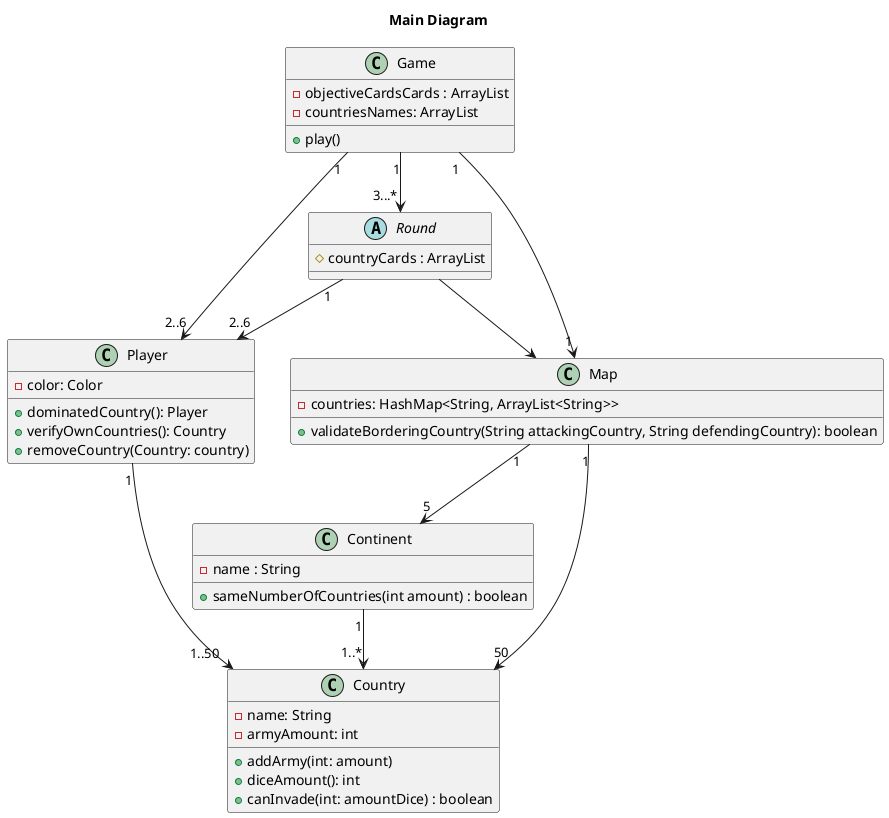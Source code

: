 @startuml
title "Main Diagram"
class Game{
- objectiveCardsCards : ArrayList
- countriesNames: ArrayList
+ play()
}
class Player{
-color: Color
+ dominatedCountry(): Player
+ verifyOwnCountries(): Country
+ removeCountry(Country: country)

}


class Map{
- countries: HashMap<String, ArrayList<String>>
+ validateBorderingCountry(String attackingCountry, String defendingCountry): boolean
}

class Continent {
- name : String
+ sameNumberOfCountries(int amount) : boolean
}

class Country{
- name: String
- armyAmount: int
+ addArmy(int: amount)
+ diceAmount(): int
+ canInvade(int: amountDice) : boolean
}
abstract Round{
# countryCards : ArrayList
}



Game "1"--> "2..6" Player
Game "1  "--> "1" Map
Game "1" --> "3...*" Round

Round --> Map
Round "1" --> "2..6" Player

Map "1"--> "50" Country
Map "1"--> "5" Continent

Continent "1"-->"1..*" Country

Player "1" --> "1..50" Country



@enduml

